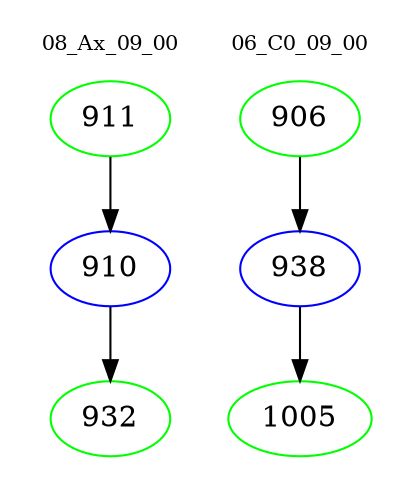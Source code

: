 digraph{
subgraph cluster_0 {
color = white
label = "08_Ax_09_00";
fontsize=10;
T0_911 [label="911", color="green"]
T0_911 -> T0_910 [color="black"]
T0_910 [label="910", color="blue"]
T0_910 -> T0_932 [color="black"]
T0_932 [label="932", color="green"]
}
subgraph cluster_1 {
color = white
label = "06_C0_09_00";
fontsize=10;
T1_906 [label="906", color="green"]
T1_906 -> T1_938 [color="black"]
T1_938 [label="938", color="blue"]
T1_938 -> T1_1005 [color="black"]
T1_1005 [label="1005", color="green"]
}
}
